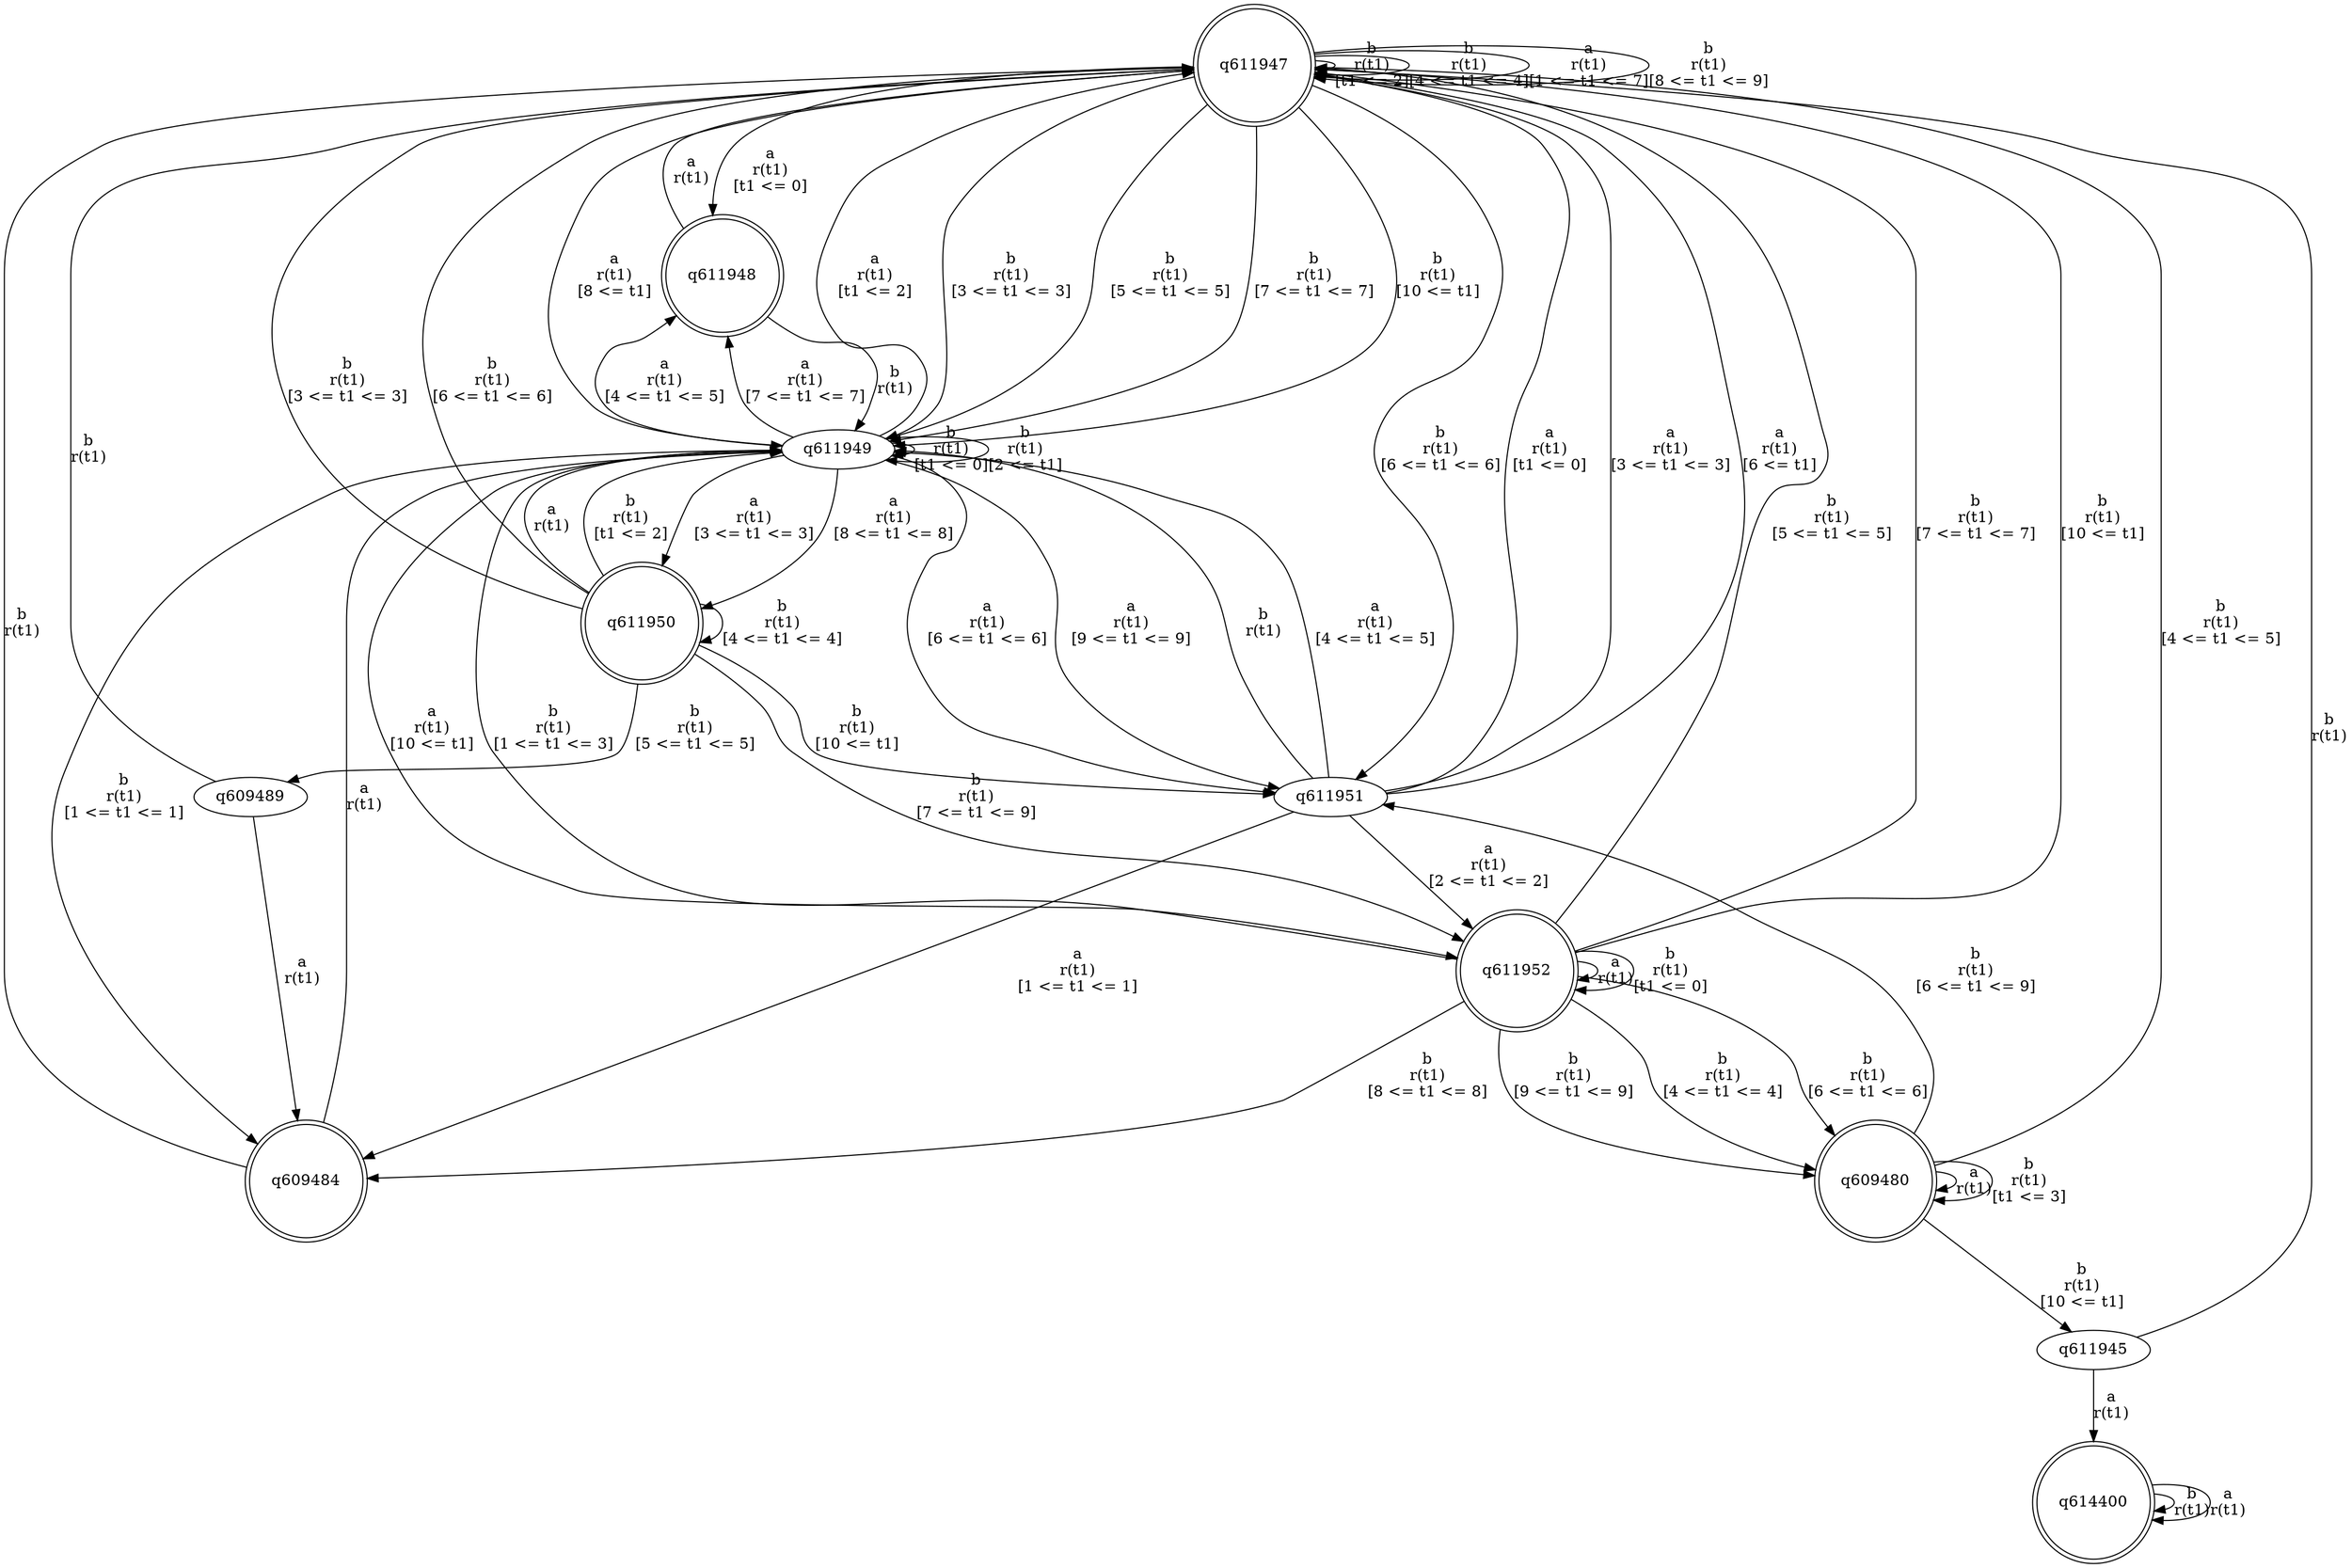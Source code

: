 digraph "tests_1/test75/solution101/solution_verwer" {
	q611947[label=q611947 shape=doublecircle]
	q611948[label=q611948 shape=doublecircle]
	q611949[label=q611949]
	q609484[label=q609484 shape=doublecircle]
	q611950[label=q611950 shape=doublecircle]
	q609489[label=q609489]
	q611952[label=q611952 shape=doublecircle]
	q609480[label=q609480 shape=doublecircle]
	q611951[label=q611951]
	q611945[label=q611945]
	q614400[label=q614400 shape=doublecircle]
	q611947 -> q611948[label="a\nr(t1)\n[t1 <= 0]"]
	q611948 -> q611947[label="a\nr(t1)\n"]
	q611948 -> q611949[label="b\nr(t1)\n"]
	q611949 -> q611949[label="b\nr(t1)\n[t1 <= 0]"]
	q611949 -> q609484[label="b\nr(t1)\n[1 <= t1 <= 1]"]
	q609484 -> q611947[label="b\nr(t1)\n"]
	q609484 -> q611949[label="a\nr(t1)\n"]
	q611949 -> q611949[label="b\nr(t1)\n[2 <= t1]"]
	q611949 -> q611947[label="a\nr(t1)\n[t1 <= 2]"]
	q611949 -> q611950[label="a\nr(t1)\n[3 <= t1 <= 3]"]
	q611950 -> q611949[label="a\nr(t1)\n"]
	q611950 -> q611949[label="b\nr(t1)\n[t1 <= 2]"]
	q611950 -> q611947[label="b\nr(t1)\n[3 <= t1 <= 3]"]
	q611950 -> q611950[label="b\nr(t1)\n[4 <= t1 <= 4]"]
	q611950 -> q609489[label="b\nr(t1)\n[5 <= t1 <= 5]"]
	q609489 -> q611947[label="b\nr(t1)\n"]
	q609489 -> q609484[label="a\nr(t1)\n"]
	q611950 -> q611947[label="b\nr(t1)\n[6 <= t1 <= 6]"]
	q611950 -> q611952[label="b\nr(t1)\n[7 <= t1 <= 9]"]
	q611952 -> q611952[label="a\nr(t1)\n"]
	q611952 -> q611952[label="b\nr(t1)\n[t1 <= 0]"]
	q611952 -> q611949[label="b\nr(t1)\n[1 <= t1 <= 3]"]
	q611952 -> q609480[label="b\nr(t1)\n[4 <= t1 <= 4]"]
	q609480 -> q609480[label="a\nr(t1)\n"]
	q609480 -> q609480[label="b\nr(t1)\n[t1 <= 3]"]
	q609480 -> q611947[label="b\nr(t1)\n[4 <= t1 <= 5]"]
	q609480 -> q611951[label="b\nr(t1)\n[6 <= t1 <= 9]"]
	q611951 -> q611949[label="b\nr(t1)\n"]
	q611951 -> q611947[label="a\nr(t1)\n[t1 <= 0]"]
	q611951 -> q609484[label="a\nr(t1)\n[1 <= t1 <= 1]"]
	q611951 -> q611952[label="a\nr(t1)\n[2 <= t1 <= 2]"]
	q611951 -> q611947[label="a\nr(t1)\n[3 <= t1 <= 3]"]
	q611951 -> q611947[label="a\nr(t1)\n[6 <= t1]"]
	q611951 -> q611949[label="a\nr(t1)\n[4 <= t1 <= 5]"]
	q609480 -> q611945[label="b\nr(t1)\n[10 <= t1]"]
	q611945 -> q614400[label="a\nr(t1)\n"]
	q614400 -> q614400[label="b\nr(t1)\n"]
	q614400 -> q614400[label="a\nr(t1)\n"]
	q611945 -> q611947[label="b\nr(t1)\n"]
	q611952 -> q611947[label="b\nr(t1)\n[5 <= t1 <= 5]"]
	q611952 -> q609480[label="b\nr(t1)\n[6 <= t1 <= 6]"]
	q611952 -> q611947[label="b\nr(t1)\n[7 <= t1 <= 7]"]
	q611952 -> q609484[label="b\nr(t1)\n[8 <= t1 <= 8]"]
	q611952 -> q609480[label="b\nr(t1)\n[9 <= t1 <= 9]"]
	q611952 -> q611947[label="b\nr(t1)\n[10 <= t1]"]
	q611950 -> q611951[label="b\nr(t1)\n[10 <= t1]"]
	q611949 -> q611948[label="a\nr(t1)\n[4 <= t1 <= 5]"]
	q611949 -> q611951[label="a\nr(t1)\n[6 <= t1 <= 6]"]
	q611949 -> q611948[label="a\nr(t1)\n[7 <= t1 <= 7]"]
	q611949 -> q611950[label="a\nr(t1)\n[8 <= t1 <= 8]"]
	q611949 -> q611951[label="a\nr(t1)\n[9 <= t1 <= 9]"]
	q611949 -> q611952[label="a\nr(t1)\n[10 <= t1]"]
	q611947 -> q611947[label="b\nr(t1)\n[t1 <= 2]"]
	q611947 -> q611949[label="b\nr(t1)\n[3 <= t1 <= 3]"]
	q611947 -> q611947[label="b\nr(t1)\n[4 <= t1 <= 4]"]
	q611947 -> q611947[label="a\nr(t1)\n[1 <= t1 <= 7]"]
	q611947 -> q611949[label="b\nr(t1)\n[5 <= t1 <= 5]"]
	q611947 -> q611951[label="b\nr(t1)\n[6 <= t1 <= 6]"]
	q611947 -> q611949[label="b\nr(t1)\n[7 <= t1 <= 7]"]
	q611947 -> q611949[label="b\nr(t1)\n[10 <= t1]"]
	q611947 -> q611947[label="b\nr(t1)\n[8 <= t1 <= 9]"]
	q611947 -> q611949[label="a\nr(t1)\n[8 <= t1]"]
}
